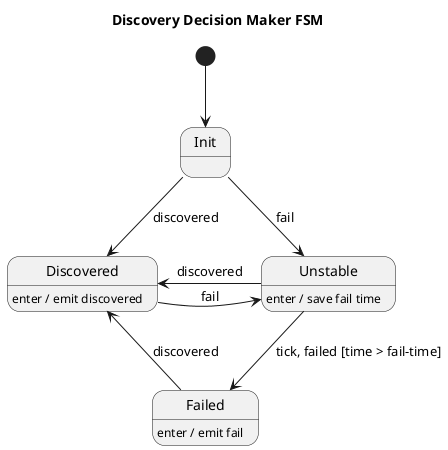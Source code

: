 @startuml
title Discovery Decision Maker FSM

[*] --> Init

Init -> Discovered : discovered
Init -d-> Unstable : fail

Unstable : enter / save fail time
Unstable -d-> Failed : tick, failed [time > fail-time]
Unstable -> Discovered : discovered


Failed : enter / emit fail
Failed -> Discovered : discovered


Discovered -> Unstable : fail
Discovered : enter / emit discovered


@enduml